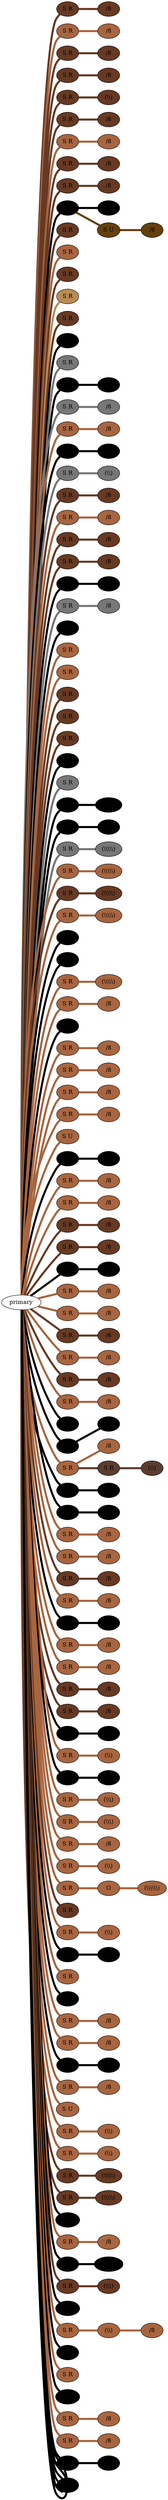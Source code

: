 graph {
 graph [rankdir=LR]
"1" [qtype="pendant_node", pendant_colors="#673923", pendant_ply="S", pendant_attach="R", pendant_length="32", label="S R", style=filled, fillcolor="#673923"]
"primary" -- "1" [qtype="pendant_link",penwidth=5,color="#673923"]
"1:0" [qtype="knot_node", knot_value="1", knot_type="E", knot_position="14.0", knot_spin="S", label="/8", style=filled, fillcolor="#673923"]
"1" -- "1:0" [qtype="knot_link",penwidth=5,color="#673923"]
"2" [qtype="pendant_node", pendant_colors="#A86540", pendant_ply="S", pendant_attach="R", pendant_length="31", label="S R", style=filled, fillcolor="#A86540"]
"primary" -- "2" [qtype="pendant_link",penwidth=5,color="#A86540"]
"2:0" [qtype="knot_node", knot_value="1", knot_type="E", knot_position="14.5", knot_spin="S", label="/8", style=filled, fillcolor="#A86540"]
"2" -- "2:0" [qtype="knot_link",penwidth=5,color="#A86540"]
"3" [qtype="pendant_node", pendant_colors="#673923", pendant_ply="S", pendant_attach="R", pendant_length="40", label="S R", style=filled, fillcolor="#673923"]
"primary" -- "3" [qtype="pendant_link",penwidth=5,color="#673923"]
"3:0" [qtype="knot_node", knot_value="1", knot_type="E", knot_position="14.5", knot_spin="S", label="/8", style=filled, fillcolor="#673923"]
"3" -- "3:0" [qtype="knot_link",penwidth=5,color="#673923"]
"4" [qtype="pendant_node", pendant_colors="#673923", pendant_ply="S", pendant_attach="R", pendant_length="33", label="S R", style=filled, fillcolor="#673923"]
"primary" -- "4" [qtype="pendant_link",penwidth=5,color="#673923"]
"4:0" [qtype="knot_node", knot_value="1", knot_type="E", knot_position="14.5", knot_spin="S", label="/8", style=filled, fillcolor="#673923"]
"4" -- "4:0" [qtype="knot_link",penwidth=5,color="#673923"]
"5" [qtype="pendant_node", pendant_colors="#673923,#575E4E", pendant_ply="S", pendant_attach="R", pendant_length="36", label="S R", style=filled, fillcolor="#673923"]
"primary" -- "5" [qtype="pendant_link",penwidth=5,color="#673923"]
"5:0" [qtype="knot_node", knot_value="2", knot_type="L", knot_position="13.0", knot_spin="Z", label="(\\\\)", style=filled, fillcolor="#673923"]
"5" -- "5:0" [qtype="knot_link",penwidth=5,color="#673923"]
"6" [qtype="pendant_node", pendant_colors="#673923", pendant_ply="S", pendant_attach="R", pendant_length="26", label="S R", style=filled, fillcolor="#673923"]
"primary" -- "6" [qtype="pendant_link",penwidth=5,color="#673923"]
"6:0" [qtype="knot_node", knot_value="1", knot_type="E", knot_position="14.0", knot_spin="S", label="/8", style=filled, fillcolor="#673923"]
"6" -- "6:0" [qtype="knot_link",penwidth=5,color="#673923"]
"7" [qtype="pendant_node", pendant_colors="#A86540", pendant_ply="S", pendant_attach="R", pendant_length="34", label="S R", style=filled, fillcolor="#A86540"]
"primary" -- "7" [qtype="pendant_link",penwidth=5,color="#A86540"]
"7:0" [qtype="knot_node", knot_value="1", knot_type="E", knot_position="14.0", knot_spin="S", label="/8", style=filled, fillcolor="#A86540"]
"7" -- "7:0" [qtype="knot_link",penwidth=5,color="#A86540"]
"8" [qtype="pendant_node", pendant_colors="#673923", pendant_ply="S", pendant_attach="R", pendant_length="45", label="S R", style=filled, fillcolor="#673923"]
"primary" -- "8" [qtype="pendant_link",penwidth=5,color="#673923"]
"8:0" [qtype="knot_node", knot_value="1", knot_type="E", knot_position="14.5", knot_spin="S", label="/8", style=filled, fillcolor="#673923"]
"8" -- "8:0" [qtype="knot_link",penwidth=5,color="#673923"]
"9" [qtype="pendant_node", pendant_colors="#673923", pendant_ply="S", pendant_attach="R", pendant_length="33", label="S R", style=filled, fillcolor="#673923"]
"primary" -- "9" [qtype="pendant_link",penwidth=5,color="#673923"]
"9:0" [qtype="knot_node", knot_value="1", knot_type="E", knot_position="15.0", knot_spin="S", label="/8", style=filled, fillcolor="#673923"]
"9" -- "9:0" [qtype="knot_link",penwidth=5,color="#673923"]
"10" [qtype="pendant_node", pendant_colors="#000000,#777777", pendant_ply="S", pendant_attach="R", pendant_length="46", label="S R", style=filled, fillcolor="#000000"]
"primary" -- "10" [qtype="pendant_link",penwidth=5,color="#000000"]
"10:0" [qtype="knot_node", knot_value="3", knot_type="L", knot_position="16.5", knot_spin="Z", label="(\\\\\\)", style=filled, fillcolor="#000000"]
"10" -- "10:0" [qtype="knot_link",penwidth=5,color="#000000"]
"10s1" [qtype="pendant_node", pendant_colors="#64400F", pendant_ply="S", pendant_attach="U", pendant_length="24", label="S U", style=filled, fillcolor="#64400F"]
"10" -- "10s1" [qtype="pendant_link",penwidth=5,color="#64400F"]
"10s1:0" [qtype="knot_node", knot_value="1", knot_type="E", knot_position="5.0", knot_spin="S", label="/8", style=filled, fillcolor="#64400F"]
"10s1" -- "10s1:0" [qtype="knot_link",penwidth=5,color="#64400F"]
"11" [qtype="pendant_node", pendant_colors="#673923", pendant_ply="S", pendant_attach="R", pendant_length="39", label="S R", style=filled, fillcolor="#673923"]
"primary" -- "11" [qtype="pendant_link",penwidth=5,color="#673923"]
"12" [qtype="pendant_node", pendant_colors="#A86540", pendant_ply="S", pendant_attach="R", pendant_length="33", label="S R", style=filled, fillcolor="#A86540"]
"primary" -- "12" [qtype="pendant_link",penwidth=5,color="#A86540"]
"13" [qtype="pendant_node", pendant_colors="#673923", pendant_ply="S", pendant_attach="R", pendant_length="38", label="S R", style=filled, fillcolor="#673923"]
"primary" -- "13" [qtype="pendant_link",penwidth=5,color="#673923"]
"14" [qtype="pendant_node", pendant_colors="#BB8B54", pendant_ply="S", pendant_attach="R", pendant_length="34", label="S R", style=filled, fillcolor="#BB8B54"]
"primary" -- "14" [qtype="pendant_link",penwidth=5,color="#BB8B54"]
"15" [qtype="pendant_node", pendant_colors="#673923,#A86540", pendant_ply="S", pendant_attach="R", pendant_length="36", label="S R", style=filled, fillcolor="#673923"]
"primary" -- "15" [qtype="pendant_link",penwidth=5,color="#673923"]
"16" [qtype="pendant_node", pendant_colors="#000000,#673923", pendant_ply="S", pendant_attach="R", pendant_length="37", label="S R", style=filled, fillcolor="#000000"]
"primary" -- "16" [qtype="pendant_link",penwidth=5,color="#000000"]
"17" [qtype="pendant_node", pendant_colors="#777777,#000000", pendant_ply="S", pendant_attach="R", pendant_length="28", label="S R", style=filled, fillcolor="#777777"]
"primary" -- "17" [qtype="pendant_link",penwidth=5,color="#777777"]
"18" [qtype="pendant_node", pendant_colors="#000000,#673923", pendant_ply="S", pendant_attach="R", pendant_length="36", label="S R", style=filled, fillcolor="#000000"]
"primary" -- "18" [qtype="pendant_link",penwidth=5,color="#000000"]
"18:0" [qtype="knot_node", knot_value="1", knot_type="E", knot_position="15.0", knot_spin="S", label="/8", style=filled, fillcolor="#000000"]
"18" -- "18:0" [qtype="knot_link",penwidth=5,color="#000000"]
"19" [qtype="pendant_node", pendant_colors="#777777,#000000", pendant_ply="S", pendant_attach="R", pendant_length="26", label="S R", style=filled, fillcolor="#777777"]
"primary" -- "19" [qtype="pendant_link",penwidth=5,color="#777777"]
"19:0" [qtype="knot_node", knot_value="1", knot_type="E", knot_position="14.0", knot_spin="S", label="/8", style=filled, fillcolor="#777777"]
"19" -- "19:0" [qtype="knot_link",penwidth=5,color="#777777"]
"20" [qtype="pendant_node", pendant_colors="#A86540,#777777", pendant_ply="S", pendant_attach="R", pendant_length="25", label="S R", style=filled, fillcolor="#A86540"]
"primary" -- "20" [qtype="pendant_link",penwidth=5,color="#A86540"]
"20:0" [qtype="knot_node", knot_value="1", knot_type="E", knot_position="14.5", knot_spin="S", label="/8", style=filled, fillcolor="#A86540"]
"20" -- "20:0" [qtype="knot_link",penwidth=5,color="#A86540"]
"21" [qtype="pendant_node", pendant_colors="#000000,#673923", pendant_ply="S", pendant_attach="R", pendant_length="36", label="S R", style=filled, fillcolor="#000000"]
"primary" -- "21" [qtype="pendant_link",penwidth=5,color="#000000"]
"21:0" [qtype="knot_node", knot_value="3", knot_type="L", knot_position="15.0", knot_spin="Z", label="(\\\\\\)", style=filled, fillcolor="#000000"]
"21" -- "21:0" [qtype="knot_link",penwidth=5,color="#000000"]
"22" [qtype="pendant_node", pendant_colors="#777777,#000000", pendant_ply="S", pendant_attach="R", pendant_length="19", label="S R", style=filled, fillcolor="#777777"]
"primary" -- "22" [qtype="pendant_link",penwidth=5,color="#777777"]
"22:0" [qtype="knot_node", knot_value="2", knot_type="L", knot_position="12.5", knot_spin="Z", label="(\\\\)", style=filled, fillcolor="#777777"]
"22" -- "22:0" [qtype="knot_link",penwidth=5,color="#777777"]
"23" [qtype="pendant_node", pendant_colors="#673923", pendant_ply="S", pendant_attach="R", pendant_length="33", label="S R", style=filled, fillcolor="#673923"]
"primary" -- "23" [qtype="pendant_link",penwidth=5,color="#673923"]
"23:0" [qtype="knot_node", knot_value="1", knot_type="E", knot_position="13.5", knot_spin="S", label="/8", style=filled, fillcolor="#673923"]
"23" -- "23:0" [qtype="knot_link",penwidth=5,color="#673923"]
"24" [qtype="pendant_node", pendant_colors="#A86540", pendant_ply="S", pendant_attach="R", pendant_length="32", label="S R", style=filled, fillcolor="#A86540"]
"primary" -- "24" [qtype="pendant_link",penwidth=5,color="#A86540"]
"24:0" [qtype="knot_node", knot_value="1", knot_type="E", knot_position="13.5", knot_spin="S", label="/8", style=filled, fillcolor="#A86540"]
"24" -- "24:0" [qtype="knot_link",penwidth=5,color="#A86540"]
"25" [qtype="pendant_node", pendant_colors="#673923", pendant_ply="S", pendant_attach="R", pendant_length="22", label="S R", style=filled, fillcolor="#673923"]
"primary" -- "25" [qtype="pendant_link",penwidth=5,color="#673923"]
"25:0" [qtype="knot_node", knot_value="1", knot_type="E", knot_position="13.5", knot_spin="S", label="/8", style=filled, fillcolor="#673923"]
"25" -- "25:0" [qtype="knot_link",penwidth=5,color="#673923"]
"26" [qtype="pendant_node", pendant_colors="#673923", pendant_ply="S", pendant_attach="R", pendant_length="31", label="S R", style=filled, fillcolor="#673923"]
"primary" -- "26" [qtype="pendant_link",penwidth=5,color="#673923"]
"26:0" [qtype="knot_node", knot_value="1", knot_type="E", knot_position="13.0", knot_spin="S", label="/8", style=filled, fillcolor="#673923"]
"26" -- "26:0" [qtype="knot_link",penwidth=5,color="#673923"]
"27" [qtype="pendant_node", pendant_colors="#000000,#673923", pendant_ply="S", pendant_attach="R", pendant_length="33", label="S R", style=filled, fillcolor="#000000"]
"primary" -- "27" [qtype="pendant_link",penwidth=5,color="#000000"]
"27:0" [qtype="knot_node", knot_value="3", knot_type="L", knot_position="13.5", knot_spin="Z", label="(\\\\\\)", style=filled, fillcolor="#000000"]
"27" -- "27:0" [qtype="knot_link",penwidth=5,color="#000000"]
"28" [qtype="pendant_node", pendant_colors="#777777,#000000", pendant_ply="S", pendant_attach="R", pendant_length="22", label="S R", style=filled, fillcolor="#777777"]
"primary" -- "28" [qtype="pendant_link",penwidth=5,color="#777777"]
"28:0" [qtype="knot_node", knot_value="1", knot_type="E", knot_position="13.0", knot_spin="S", label="/8", style=filled, fillcolor="#777777"]
"28" -- "28:0" [qtype="knot_link",penwidth=5,color="#777777"]
"29" [qtype="pendant_node", pendant_colors="#000000", pendant_ply="S", pendant_attach="R", pendant_length="9", label="S R", style=filled, fillcolor="#000000"]
"primary" -- "29" [qtype="pendant_link",penwidth=5,color="#000000"]
"30" [qtype="pendant_node", pendant_colors="#A86540", pendant_ply="S", pendant_attach="R", pendant_length="24", label="S R", style=filled, fillcolor="#A86540"]
"primary" -- "30" [qtype="pendant_link",penwidth=5,color="#A86540"]
"31" [qtype="pendant_node", pendant_colors="#A86540", pendant_ply="S", pendant_attach="R", pendant_length="24", label="S R", style=filled, fillcolor="#A86540"]
"primary" -- "31" [qtype="pendant_link",penwidth=5,color="#A86540"]
"32" [qtype="pendant_node", pendant_colors="#673923", pendant_ply="S", pendant_attach="R", pendant_length="26", label="S R", style=filled, fillcolor="#673923"]
"primary" -- "32" [qtype="pendant_link",penwidth=5,color="#673923"]
"33" [qtype="pendant_node", pendant_colors="#673923", pendant_ply="S", pendant_attach="R", pendant_length="26", label="S R", style=filled, fillcolor="#673923"]
"primary" -- "33" [qtype="pendant_link",penwidth=5,color="#673923"]
"34" [qtype="pendant_node", pendant_colors="#673923,#777777", pendant_ply="S", pendant_attach="R", pendant_length="32", label="S R", style=filled, fillcolor="#673923"]
"primary" -- "34" [qtype="pendant_link",penwidth=5,color="#673923"]
"35" [qtype="pendant_node", pendant_colors="#000000,#673923", pendant_ply="S", pendant_attach="R", pendant_length="29", label="S R", style=filled, fillcolor="#000000"]
"primary" -- "35" [qtype="pendant_link",penwidth=5,color="#000000"]
"36" [qtype="pendant_node", pendant_colors="#777777,#000000", pendant_ply="S", pendant_attach="R", pendant_length="26", label="S R", style=filled, fillcolor="#777777"]
"primary" -- "36" [qtype="pendant_link",penwidth=5,color="#777777"]
"37" [qtype="pendant_node", pendant_colors="#000000", pendant_ply="S", pendant_attach="R", pendant_length="12", label="S R", style=filled, fillcolor="#000000"]
"primary" -- "37" [qtype="pendant_link",penwidth=5,color="#000000"]
"37:0" [qtype="knot_node", knot_value="5", knot_type="L", knot_position="7.5", knot_spin="Z", label="(\\\\\\\\\\)", style=filled, fillcolor="#000000"]
"37" -- "37:0" [qtype="knot_link",penwidth=5,color="#000000"]
"38" [qtype="pendant_node", pendant_colors="#000000", pendant_ply="S", pendant_attach="R", pendant_length="31", label="S R", style=filled, fillcolor="#000000"]
"primary" -- "38" [qtype="pendant_link",penwidth=5,color="#000000"]
"38:0" [qtype="knot_node", knot_value="1", knot_type="E", knot_position="9.5", knot_spin="S", label="/8", style=filled, fillcolor="#000000"]
"38" -- "38:0" [qtype="knot_link",penwidth=5,color="#000000"]
"39" [qtype="pendant_node", pendant_colors="#777777,#000000", pendant_ply="S", pendant_attach="R", pendant_length="24", label="S R", style=filled, fillcolor="#777777"]
"primary" -- "39" [qtype="pendant_link",penwidth=5,color="#777777"]
"39:0" [qtype="knot_node", knot_value="5", knot_type="L", knot_position="7.5", knot_spin="Z", label="(\\\\\\\\\\)", style=filled, fillcolor="#777777"]
"39" -- "39:0" [qtype="knot_link",penwidth=5,color="#777777"]
"40" [qtype="pendant_node", pendant_colors="#A86540,#777777", pendant_ply="S", pendant_attach="R", pendant_length="16", label="S R", style=filled, fillcolor="#A86540"]
"primary" -- "40" [qtype="pendant_link",penwidth=5,color="#A86540"]
"40:0" [qtype="knot_node", knot_value="5", knot_type="L", knot_position="8.5", knot_spin="Z", label="(\\\\\\\\\\)", style=filled, fillcolor="#A86540"]
"40" -- "40:0" [qtype="knot_link",penwidth=5,color="#A86540"]
"41" [qtype="pendant_node", pendant_colors="#673923,#000000", pendant_ply="S", pendant_attach="R", pendant_length="32", label="S R", style=filled, fillcolor="#673923"]
"primary" -- "41" [qtype="pendant_link",penwidth=5,color="#673923"]
"41:0" [qtype="knot_node", knot_value="5", knot_type="L", knot_position="8.5", knot_spin="Z", label="(\\\\\\\\\\)", style=filled, fillcolor="#673923"]
"41" -- "41:0" [qtype="knot_link",penwidth=5,color="#673923"]
"42" [qtype="pendant_node", pendant_colors="#A86540,#777777", pendant_ply="S", pendant_attach="R", pendant_length="16", label="S R", style=filled, fillcolor="#A86540"]
"primary" -- "42" [qtype="pendant_link",penwidth=5,color="#A86540"]
"42:0" [qtype="knot_node", knot_value="5", knot_type="L", knot_position="8.5", knot_spin="Z", label="(\\\\\\\\\\)", style=filled, fillcolor="#A86540"]
"42" -- "42:0" [qtype="knot_link",penwidth=5,color="#A86540"]
"43" [qtype="pendant_node", pendant_colors="#000000", pendant_ply="S", pendant_attach="R", pendant_length="1", label="S R", style=filled, fillcolor="#000000"]
"primary" -- "43" [qtype="pendant_link",penwidth=5,color="#000000"]
"44" [qtype="pendant_node", pendant_colors="#000000,#673923", pendant_ply="S", pendant_attach="R", pendant_length="7", label="S R", style=filled, fillcolor="#000000"]
"primary" -- "44" [qtype="pendant_link",penwidth=5,color="#000000"]
"45" [qtype="pendant_node", pendant_colors="#A86540,#777777", pendant_ply="S", pendant_attach="R", pendant_length="40", label="S R", style=filled, fillcolor="#A86540"]
"primary" -- "45" [qtype="pendant_link",penwidth=5,color="#A86540"]
"45:0" [qtype="knot_node", knot_value="5", knot_type="L", knot_position="8.5", knot_spin="Z", label="(\\\\\\\\\\)", style=filled, fillcolor="#A86540"]
"45" -- "45:0" [qtype="knot_link",penwidth=5,color="#A86540"]
"46" [qtype="pendant_node", pendant_colors="#A86540", pendant_ply="S", pendant_attach="R", pendant_length="35", label="S R", style=filled, fillcolor="#A86540"]
"primary" -- "46" [qtype="pendant_link",penwidth=5,color="#A86540"]
"46:0" [qtype="knot_node", knot_value="1", knot_type="E", knot_position="8.5", knot_spin="S", label="/8", style=filled, fillcolor="#A86540"]
"46" -- "46:0" [qtype="knot_link",penwidth=5,color="#A86540"]
"47" [qtype="pendant_node", pendant_colors="#000000", pendant_ply="S", pendant_attach="R", pendant_length="0", label="S R", style=filled, fillcolor="#000000"]
"primary" -- "47" [qtype="pendant_link",penwidth=5,color="#000000"]
"48" [qtype="pendant_node", pendant_colors="#A86540", pendant_ply="S", pendant_attach="R", pendant_length="32", label="S R", style=filled, fillcolor="#A86540"]
"primary" -- "48" [qtype="pendant_link",penwidth=5,color="#A86540"]
"48:0" [qtype="knot_node", knot_value="1", knot_type="E", knot_position="8.0", knot_spin="S", label="/8", style=filled, fillcolor="#A86540"]
"48" -- "48:0" [qtype="knot_link",penwidth=5,color="#A86540"]
"49" [qtype="pendant_node", pendant_colors="#A86540", pendant_ply="S", pendant_attach="R", pendant_length="30", label="S R", style=filled, fillcolor="#A86540"]
"primary" -- "49" [qtype="pendant_link",penwidth=5,color="#A86540"]
"49:0" [qtype="knot_node", knot_value="1", knot_type="E", knot_position="9.5", knot_spin="S", label="/8", style=filled, fillcolor="#A86540"]
"49" -- "49:0" [qtype="knot_link",penwidth=5,color="#A86540"]
"50" [qtype="pendant_node", pendant_colors="#A86540,#777777", pendant_ply="S", pendant_attach="R", pendant_length="25", label="S R", style=filled, fillcolor="#A86540"]
"primary" -- "50" [qtype="pendant_link",penwidth=5,color="#A86540"]
"50:0" [qtype="knot_node", knot_value="1", knot_type="E", knot_position="8.0", knot_spin="S", label="/8", style=filled, fillcolor="#A86540"]
"50" -- "50:0" [qtype="knot_link",penwidth=5,color="#A86540"]
"51" [qtype="pendant_node", pendant_colors="#A86540,#777777", pendant_ply="S", pendant_attach="R", pendant_length="33", label="S R", style=filled, fillcolor="#A86540"]
"primary" -- "51" [qtype="pendant_link",penwidth=5,color="#A86540"]
"51:0" [qtype="knot_node", knot_value="1", knot_type="E", knot_position="8.5", knot_spin="S", label="/8", style=filled, fillcolor="#A86540"]
"51" -- "51:0" [qtype="knot_link",penwidth=5,color="#A86540"]
"52" [qtype="pendant_node", pendant_colors="#A86540", pendant_ply="S", pendant_attach="U", pendant_length="2", label="S U", style=filled, fillcolor="#A86540"]
"primary" -- "52" [qtype="pendant_link",penwidth=5,color="#A86540"]
"53" [qtype="pendant_node", pendant_colors="#000000,#A86540,#777777", pendant_ply="S", pendant_attach="R", pendant_length="44", label="S R", style=filled, fillcolor="#000000"]
"primary" -- "53" [qtype="pendant_link",penwidth=5,color="#000000"]
"53:0" [qtype="knot_node", knot_value="1", knot_type="S", knot_position="8.5", knot_spin="S", label="O", style=filled, fillcolor="#000000"]
"53" -- "53:0" [qtype="knot_link",penwidth=5,color="#000000"]
"54" [qtype="pendant_node", pendant_colors="#A86540", pendant_ply="S", pendant_attach="R", pendant_length="20", label="S R", style=filled, fillcolor="#A86540"]
"primary" -- "54" [qtype="pendant_link",penwidth=5,color="#A86540"]
"54:0" [qtype="knot_node", knot_value="1", knot_type="E", knot_position="9.0", knot_spin="S", label="/8", style=filled, fillcolor="#A86540"]
"54" -- "54:0" [qtype="knot_link",penwidth=5,color="#A86540"]
"55" [qtype="pendant_node", pendant_colors="#A86540", pendant_ply="S", pendant_attach="R", pendant_length="35", label="S R", style=filled, fillcolor="#A86540"]
"primary" -- "55" [qtype="pendant_link",penwidth=5,color="#A86540"]
"55:0" [qtype="knot_node", knot_value="1", knot_type="E", knot_position="8.5", knot_spin="S", label="/8", style=filled, fillcolor="#A86540"]
"55" -- "55:0" [qtype="knot_link",penwidth=5,color="#A86540"]
"56" [qtype="pendant_node", pendant_colors="#673923", pendant_ply="S", pendant_attach="R", pendant_length="44", label="S R", style=filled, fillcolor="#673923"]
"primary" -- "56" [qtype="pendant_link",penwidth=5,color="#673923"]
"56:0" [qtype="knot_node", knot_value="1", knot_type="E", knot_position="8.5", knot_spin="S", label="/8", style=filled, fillcolor="#673923"]
"56" -- "56:0" [qtype="knot_link",penwidth=5,color="#673923"]
"57" [qtype="pendant_node", pendant_colors="#673923", pendant_ply="S", pendant_attach="R", pendant_length="25", label="S R", style=filled, fillcolor="#673923"]
"primary" -- "57" [qtype="pendant_link",penwidth=5,color="#673923"]
"57:0" [qtype="knot_node", knot_value="1", knot_type="E", knot_position="9.0", knot_spin="S", label="/8", style=filled, fillcolor="#673923"]
"57" -- "57:0" [qtype="knot_link",penwidth=5,color="#673923"]
"58" [qtype="pendant_node", pendant_colors="#000000,#817066", pendant_ply="S", pendant_attach="R", pendant_length="40", label="S R", style=filled, fillcolor="#000000"]
"primary" -- "58" [qtype="pendant_link",penwidth=5,color="#000000"]
"58:0" [qtype="knot_node", knot_value="1", knot_type="E", knot_position="9.0", knot_spin="S", label="/8", style=filled, fillcolor="#000000"]
"58" -- "58:0" [qtype="knot_link",penwidth=5,color="#000000"]
"59" [qtype="pendant_node", pendant_colors="#A86540", pendant_ply="S", pendant_attach="R", pendant_length="26", label="S R", style=filled, fillcolor="#A86540"]
"primary" -- "59" [qtype="pendant_link",penwidth=5,color="#A86540"]
"59:0" [qtype="knot_node", knot_value="1", knot_type="E", knot_position="9.5", knot_spin="S", label="/8", style=filled, fillcolor="#A86540"]
"59" -- "59:0" [qtype="knot_link",penwidth=5,color="#A86540"]
"60" [qtype="pendant_node", pendant_colors="#A86540", pendant_ply="S", pendant_attach="R", pendant_length="39", label="S R", style=filled, fillcolor="#A86540"]
"primary" -- "60" [qtype="pendant_link",penwidth=5,color="#A86540"]
"60:0" [qtype="knot_node", knot_value="1", knot_type="E", knot_position="9.0", knot_spin="S", label="/8", style=filled, fillcolor="#A86540"]
"60" -- "60:0" [qtype="knot_link",penwidth=5,color="#A86540"]
"61" [qtype="pendant_node", pendant_colors="#673923", pendant_ply="S", pendant_attach="R", pendant_length="26", label="S R", style=filled, fillcolor="#673923"]
"primary" -- "61" [qtype="pendant_link",penwidth=5,color="#673923"]
"61:0" [qtype="knot_node", knot_value="1", knot_type="E", knot_position="9.0", knot_spin="S", label="/8", style=filled, fillcolor="#673923"]
"61" -- "61:0" [qtype="knot_link",penwidth=5,color="#673923"]
"62" [qtype="pendant_node", pendant_colors="#A86540", pendant_ply="S", pendant_attach="R", pendant_length="29", label="S R", style=filled, fillcolor="#A86540"]
"primary" -- "62" [qtype="pendant_link",penwidth=5,color="#A86540"]
"62:0" [qtype="knot_node", knot_value="1", knot_type="E", knot_position="9.0", knot_spin="S", label="/8", style=filled, fillcolor="#A86540"]
"62" -- "62:0" [qtype="knot_link",penwidth=5,color="#A86540"]
"63" [qtype="pendant_node", pendant_colors="#673923", pendant_ply="S", pendant_attach="R", pendant_length="21", label="S R", style=filled, fillcolor="#673923"]
"primary" -- "63" [qtype="pendant_link",penwidth=5,color="#673923"]
"63:0" [qtype="knot_node", knot_value="1", knot_type="E", knot_position="9.5", knot_spin="S", label="/8", style=filled, fillcolor="#673923"]
"63" -- "63:0" [qtype="knot_link",penwidth=5,color="#673923"]
"64" [qtype="pendant_node", pendant_colors="#A86540", pendant_ply="S", pendant_attach="R", pendant_length="43", label="S R", style=filled, fillcolor="#A86540"]
"primary" -- "64" [qtype="pendant_link",penwidth=5,color="#A86540"]
"64:0" [qtype="knot_node", knot_value="1", knot_type="E", knot_position="9.5", knot_spin="S", label="/8", style=filled, fillcolor="#A86540"]
"64" -- "64:0" [qtype="knot_link",penwidth=5,color="#A86540"]
"65" [qtype="pendant_node", pendant_colors="#000000", pendant_ply="S", pendant_attach="R", pendant_length="0", label="S R", style=filled, fillcolor="#000000"]
"primary" -- "65" [qtype="pendant_link",penwidth=5,color="#000000"]
"66" [qtype="pendant_node", pendant_colors="#000000", pendant_ply="S", pendant_attach="R", pendant_length="34", label="S R", style=filled, fillcolor="#000000"]
"primary" -- "66" [qtype="pendant_link",penwidth=5,color="#000000"]
"66:0" [qtype="knot_node", knot_value="1", knot_type="E", knot_position="11.0", knot_spin="S", label="/8", style=filled, fillcolor="#000000"]
"66" -- "66:0" [qtype="knot_link",penwidth=5,color="#000000"]
"67" [qtype="pendant_node", pendant_colors="#A86540,#777777", pendant_ply="S", pendant_attach="R", pendant_length="39", label="S R", style=filled, fillcolor="#A86540"]
"primary" -- "67" [qtype="pendant_link",penwidth=5,color="#A86540"]
"67:0" [qtype="knot_node", knot_value="1", knot_type="E", knot_position="9.5", knot_spin="S", label="/8", style=filled, fillcolor="#A86540"]
"67" -- "67:0" [qtype="knot_link",penwidth=5,color="#A86540"]
"67s1" [qtype="pendant_node", pendant_colors="#5A3D30", pendant_ply="S", pendant_attach="R", pendant_length="17", label="S R", style=filled, fillcolor="#5A3D30"]
"67" -- "67s1" [qtype="pendant_link",penwidth=5,color="#5A3D30"]
"67s1:0" [qtype="knot_node", knot_value="2", knot_type="L", knot_position="6.5", knot_spin="Z", label="(\\\\)", style=filled, fillcolor="#5A3D30"]
"67s1" -- "67s1:0" [qtype="knot_link",penwidth=5,color="#5A3D30"]
"68" [qtype="pendant_node", pendant_colors="#000000,#673923", pendant_ply="S", pendant_attach="R", pendant_length="28", label="S R", style=filled, fillcolor="#000000"]
"primary" -- "68" [qtype="pendant_link",penwidth=5,color="#000000"]
"68:0" [qtype="knot_node", knot_value="1", knot_type="E", knot_position="10.5", knot_spin="S", label="/8", style=filled, fillcolor="#000000"]
"68" -- "68:0" [qtype="knot_link",penwidth=5,color="#000000"]
"69" [qtype="pendant_node", pendant_colors="#000000,#777777", pendant_ply="S", pendant_attach="R", pendant_length="44", label="S R", style=filled, fillcolor="#000000"]
"primary" -- "69" [qtype="pendant_link",penwidth=5,color="#000000"]
"69:0" [qtype="knot_node", knot_value="1", knot_type="E", knot_position="10.5", knot_spin="S", label="/8", style=filled, fillcolor="#000000"]
"69" -- "69:0" [qtype="knot_link",penwidth=5,color="#000000"]
"70" [qtype="pendant_node", pendant_colors="#A86540", pendant_ply="S", pendant_attach="R", pendant_length="26", label="S R", style=filled, fillcolor="#A86540"]
"primary" -- "70" [qtype="pendant_link",penwidth=5,color="#A86540"]
"70:0" [qtype="knot_node", knot_value="1", knot_type="E", knot_position="10.0", knot_spin="S", label="/8", style=filled, fillcolor="#A86540"]
"70" -- "70:0" [qtype="knot_link",penwidth=5,color="#A86540"]
"71" [qtype="pendant_node", pendant_colors="#A86540", pendant_ply="S", pendant_attach="R", pendant_length="24", label="S R", style=filled, fillcolor="#A86540"]
"primary" -- "71" [qtype="pendant_link",penwidth=5,color="#A86540"]
"71:0" [qtype="knot_node", knot_value="1", knot_type="E", knot_position="10.5", knot_spin="S", label="/8", style=filled, fillcolor="#A86540"]
"71" -- "71:0" [qtype="knot_link",penwidth=5,color="#A86540"]
"72" [qtype="pendant_node", pendant_colors="#673923", pendant_ply="S", pendant_attach="R", pendant_length="36", label="S R", style=filled, fillcolor="#673923"]
"primary" -- "72" [qtype="pendant_link",penwidth=5,color="#673923"]
"72:0" [qtype="knot_node", knot_value="1", knot_type="E", knot_position="10.5", knot_spin="S", label="/8", style=filled, fillcolor="#673923"]
"72" -- "72:0" [qtype="knot_link",penwidth=5,color="#673923"]
"73" [qtype="pendant_node", pendant_colors="#A86540", pendant_ply="S", pendant_attach="R", pendant_length="26", label="S R", style=filled, fillcolor="#A86540"]
"primary" -- "73" [qtype="pendant_link",penwidth=5,color="#A86540"]
"73:0" [qtype="knot_node", knot_value="1", knot_type="E", knot_position="10.0", knot_spin="S", label="/8", style=filled, fillcolor="#A86540"]
"73" -- "73:0" [qtype="knot_link",penwidth=5,color="#A86540"]
"74" [qtype="pendant_node", pendant_colors="#000000,#817066", pendant_ply="S", pendant_attach="R", pendant_length="38", label="S R", style=filled, fillcolor="#000000"]
"primary" -- "74" [qtype="pendant_link",penwidth=5,color="#000000"]
"74:0" [qtype="knot_node", knot_value="1", knot_type="E", knot_position="9.5", knot_spin="S", label="/8", style=filled, fillcolor="#000000"]
"74" -- "74:0" [qtype="knot_link",penwidth=5,color="#000000"]
"75" [qtype="pendant_node", pendant_colors="#A86540", pendant_ply="S", pendant_attach="R", pendant_length="35", label="S R", style=filled, fillcolor="#A86540"]
"primary" -- "75" [qtype="pendant_link",penwidth=5,color="#A86540"]
"75:0" [qtype="knot_node", knot_value="1", knot_type="E", knot_position="10.5", knot_spin="S", label="/8", style=filled, fillcolor="#A86540"]
"75" -- "75:0" [qtype="knot_link",penwidth=5,color="#A86540"]
"76" [qtype="pendant_node", pendant_colors="#A86540", pendant_ply="S", pendant_attach="R", pendant_length="31", label="S R", style=filled, fillcolor="#A86540"]
"primary" -- "76" [qtype="pendant_link",penwidth=5,color="#A86540"]
"76:0" [qtype="knot_node", knot_value="1", knot_type="E", knot_position="10.5", knot_spin="S", label="/8", style=filled, fillcolor="#A86540"]
"76" -- "76:0" [qtype="knot_link",penwidth=5,color="#A86540"]
"77" [qtype="pendant_node", pendant_colors="#673923", pendant_ply="S", pendant_attach="R", pendant_length="27", label="S R", style=filled, fillcolor="#673923"]
"primary" -- "77" [qtype="pendant_link",penwidth=5,color="#673923"]
"77:0" [qtype="knot_node", knot_value="1", knot_type="E", knot_position="10.5", knot_spin="S", label="/8", style=filled, fillcolor="#673923"]
"77" -- "77:0" [qtype="knot_link",penwidth=5,color="#673923"]
"78" [qtype="pendant_node", pendant_colors="#673923", pendant_ply="S", pendant_attach="R", pendant_length="27", label="S R", style=filled, fillcolor="#673923"]
"primary" -- "78" [qtype="pendant_link",penwidth=5,color="#673923"]
"78:0" [qtype="knot_node", knot_value="1", knot_type="E", knot_position="10.5", knot_spin="S", label="/8", style=filled, fillcolor="#673923"]
"78" -- "78:0" [qtype="knot_link",penwidth=5,color="#673923"]
"79" [qtype="pendant_node", pendant_colors="#000000", pendant_ply="S", pendant_attach="R", pendant_length="36", label="S R", style=filled, fillcolor="#000000"]
"primary" -- "79" [qtype="pendant_link",penwidth=5,color="#000000"]
"79:0" [qtype="knot_node", knot_value="2", knot_type="L", knot_position="10.5", knot_spin="Z", label="(\\\\)", style=filled, fillcolor="#000000"]
"79" -- "79:0" [qtype="knot_link",penwidth=5,color="#000000"]
"80" [qtype="pendant_node", pendant_colors="#A86540,#777777", pendant_ply="S", pendant_attach="R", pendant_length="41", label="S R", style=filled, fillcolor="#A86540"]
"primary" -- "80" [qtype="pendant_link",penwidth=5,color="#A86540"]
"80:0" [qtype="knot_node", knot_value="2", knot_type="L", knot_position="9.5", knot_spin="Z", label="(\\\\)", style=filled, fillcolor="#A86540"]
"80" -- "80:0" [qtype="knot_link",penwidth=5,color="#A86540"]
"81" [qtype="pendant_node", pendant_colors="#000000,#673923", pendant_ply="S", pendant_attach="R", pendant_length="41", label="S R", style=filled, fillcolor="#000000"]
"primary" -- "81" [qtype="pendant_link",penwidth=5,color="#000000"]
"81:0" [qtype="knot_node", knot_value="2", knot_type="L", knot_position="10.5", knot_spin="Z", label="(\\\\)", style=filled, fillcolor="#000000"]
"81" -- "81:0" [qtype="knot_link",penwidth=5,color="#000000"]
"82" [qtype="pendant_node", pendant_colors="#A86540,#777777", pendant_ply="S", pendant_attach="R", pendant_length="35", label="S R", style=filled, fillcolor="#A86540"]
"primary" -- "82" [qtype="pendant_link",penwidth=5,color="#A86540"]
"82:0" [qtype="knot_node", knot_value="3", knot_type="L", knot_position="8.5", knot_spin="Z", label="(\\\\\\)", style=filled, fillcolor="#A86540"]
"82" -- "82:0" [qtype="knot_link",penwidth=5,color="#A86540"]
"83" [qtype="pendant_node", pendant_colors="#A86540,#000000", pendant_ply="S", pendant_attach="R", pendant_length="42", label="S R", style=filled, fillcolor="#A86540"]
"primary" -- "83" [qtype="pendant_link",penwidth=5,color="#A86540"]
"83:0" [qtype="knot_node", knot_value="3", knot_type="L", knot_position="10.5", knot_spin="Z", label="(\\\\\\)", style=filled, fillcolor="#A86540"]
"83" -- "83:0" [qtype="knot_link",penwidth=5,color="#A86540"]
"84" [qtype="pendant_node", pendant_colors="#A86540,#777777", pendant_ply="S", pendant_attach="R", pendant_length="26", label="S R", style=filled, fillcolor="#A86540"]
"primary" -- "84" [qtype="pendant_link",penwidth=5,color="#A86540"]
"84:0" [qtype="knot_node", knot_value="1", knot_type="E", knot_position="11.0", knot_spin="S", label="/8", style=filled, fillcolor="#A86540"]
"84" -- "84:0" [qtype="knot_link",penwidth=5,color="#A86540"]
"85" [qtype="pendant_node", pendant_colors="#A86540,#777777", pendant_ply="S", pendant_attach="R", pendant_length="32", label="S R", style=filled, fillcolor="#A86540"]
"primary" -- "85" [qtype="pendant_link",penwidth=5,color="#A86540"]
"85:0" [qtype="knot_node", knot_value="2", knot_type="L", knot_position="10.5", knot_spin="Z", label="(\\\\)", style=filled, fillcolor="#A86540"]
"85" -- "85:0" [qtype="knot_link",penwidth=5,color="#A86540"]
"86" [qtype="pendant_node", pendant_colors="#A86540,#000000", pendant_ply="S", pendant_attach="R", pendant_length="40", label="S R", style=filled, fillcolor="#A86540"]
"primary" -- "86" [qtype="pendant_link",penwidth=5,color="#A86540"]
"86:0" [qtype="knot_node", knot_value="1", knot_type="S", knot_position="6.0", knot_spin="Z", label="O", style=filled, fillcolor="#A86540"]
"86" -- "86:0" [qtype="knot_link",penwidth=5,color="#A86540"]
"86:1" [qtype="knot_node", knot_value="6", knot_type="L", knot_position="10.5", knot_spin="Z", label="(\\\\\\\\\\\\)", style=filled, fillcolor="#A86540"]
"86:0" -- "86:1" [qtype="knot_link",penwidth=5,color="#A86540"]
"87" [qtype="pendant_node", pendant_colors="#673923,#A86540", pendant_ply="S", pendant_attach="R", pendant_length="34", label="S R", style=filled, fillcolor="#673923"]
"primary" -- "87" [qtype="pendant_link",penwidth=5,color="#673923"]
"88" [qtype="pendant_node", pendant_colors="#A86540,#777777", pendant_ply="S", pendant_attach="R", pendant_length="33", label="S R", style=filled, fillcolor="#A86540"]
"primary" -- "88" [qtype="pendant_link",penwidth=5,color="#A86540"]
"88:0" [qtype="knot_node", knot_value="2", knot_type="L", knot_position="10.5", knot_spin="Z", label="(\\\\)", style=filled, fillcolor="#A86540"]
"88" -- "88:0" [qtype="knot_link",penwidth=5,color="#A86540"]
"89" [qtype="pendant_node", pendant_colors="#000000,#673923", pendant_ply="S", pendant_attach="R", pendant_length="42", label="S R", style=filled, fillcolor="#000000"]
"primary" -- "89" [qtype="pendant_link",penwidth=5,color="#000000"]
"89:0" [qtype="knot_node", knot_value="3", knot_type="L", knot_position="12.0", knot_spin="Z", label="(\\\\\\)", style=filled, fillcolor="#000000"]
"89" -- "89:0" [qtype="knot_link",penwidth=5,color="#000000"]
"90" [qtype="pendant_node", pendant_colors="#A86540", pendant_ply="S", pendant_attach="R", pendant_length="2", label="S R", style=filled, fillcolor="#A86540"]
"primary" -- "90" [qtype="pendant_link",penwidth=5,color="#A86540"]
"91" [qtype="pendant_node", pendant_colors="#000000", pendant_ply="S", pendant_attach="R", pendant_length="0", label="S R", style=filled, fillcolor="#000000"]
"primary" -- "91" [qtype="pendant_link",penwidth=5,color="#000000"]
"92" [qtype="pendant_node", pendant_colors="#A86540", pendant_ply="S", pendant_attach="R", pendant_length="31", label="S R", style=filled, fillcolor="#A86540"]
"primary" -- "92" [qtype="pendant_link",penwidth=5,color="#A86540"]
"92:0" [qtype="knot_node", knot_value="1", knot_type="E", knot_position="13.0", knot_spin="S", label="/8", style=filled, fillcolor="#A86540"]
"92" -- "92:0" [qtype="knot_link",penwidth=5,color="#A86540"]
"93" [qtype="pendant_node", pendant_colors="#A86540", pendant_ply="S", pendant_attach="R", pendant_length="25", label="S R", style=filled, fillcolor="#A86540"]
"primary" -- "93" [qtype="pendant_link",penwidth=5,color="#A86540"]
"93:0" [qtype="knot_node", knot_value="1", knot_type="E", knot_position="12.5", knot_spin="S", label="/8", style=filled, fillcolor="#A86540"]
"93" -- "93:0" [qtype="knot_link",penwidth=5,color="#A86540"]
"94" [qtype="pendant_node", pendant_colors="#000000,#673923", pendant_ply="S", pendant_attach="R", pendant_length="28", label="S R", style=filled, fillcolor="#000000"]
"primary" -- "94" [qtype="pendant_link",penwidth=5,color="#000000"]
"94:0" [qtype="knot_node", knot_value="1", knot_type="E", knot_position="13.5", knot_spin="S", label="/8", style=filled, fillcolor="#000000"]
"94" -- "94:0" [qtype="knot_link",penwidth=5,color="#000000"]
"95" [qtype="pendant_node", pendant_colors="#A86540,#777777", pendant_ply="S", pendant_attach="R", pendant_length="38", label="S R", style=filled, fillcolor="#A86540"]
"primary" -- "95" [qtype="pendant_link",penwidth=5,color="#A86540"]
"95:0" [qtype="knot_node", knot_value="1", knot_type="E", knot_position="13.0", knot_spin="S", label="/8", style=filled, fillcolor="#A86540"]
"95" -- "95:0" [qtype="knot_link",penwidth=5,color="#A86540"]
"96" [qtype="pendant_node", pendant_colors="#A86540", pendant_ply="S", pendant_attach="U", pendant_length="2", label="S U", style=filled, fillcolor="#A86540"]
"primary" -- "96" [qtype="pendant_link",penwidth=5,color="#A86540"]
"97" [qtype="pendant_node", pendant_colors="#A86540", pendant_ply="S", pendant_attach="R", pendant_length="34", label="S R", style=filled, fillcolor="#A86540"]
"primary" -- "97" [qtype="pendant_link",penwidth=5,color="#A86540"]
"97:0" [qtype="knot_node", knot_value="2", knot_type="L", knot_position="14.0", knot_spin="Z", label="(\\\\)", style=filled, fillcolor="#A86540"]
"97" -- "97:0" [qtype="knot_link",penwidth=5,color="#A86540"]
"98" [qtype="pendant_node", pendant_colors="#A86540", pendant_ply="S", pendant_attach="R", pendant_length="22", label="S R", style=filled, fillcolor="#A86540"]
"primary" -- "98" [qtype="pendant_link",penwidth=5,color="#A86540"]
"98:0" [qtype="knot_node", knot_value="2", knot_type="L", knot_position="12.5", knot_spin="Z", label="(\\\\)", style=filled, fillcolor="#A86540"]
"98" -- "98:0" [qtype="knot_link",penwidth=5,color="#A86540"]
"99" [qtype="pendant_node", pendant_colors="#673923", pendant_ply="S", pendant_attach="R", pendant_length="34", label="S R", style=filled, fillcolor="#673923"]
"primary" -- "99" [qtype="pendant_link",penwidth=5,color="#673923"]
"99:0" [qtype="knot_node", knot_value="5", knot_type="L", knot_position="12.5", knot_spin="Z", label="(\\\\\\\\\\)", style=filled, fillcolor="#673923"]
"99" -- "99:0" [qtype="knot_link",penwidth=5,color="#673923"]
"100" [qtype="pendant_node", pendant_colors="#673923", pendant_ply="S", pendant_attach="R", pendant_length="23", label="S R", style=filled, fillcolor="#673923"]
"primary" -- "100" [qtype="pendant_link",penwidth=5,color="#673923"]
"100:0" [qtype="knot_node", knot_value="5", knot_type="L", knot_position="11.5", knot_spin="Z", label="(\\\\\\\\\\)", style=filled, fillcolor="#673923"]
"100" -- "100:0" [qtype="knot_link",penwidth=5,color="#673923"]
"101" [qtype="pendant_node", pendant_colors="#000000", pendant_ply="U", pendant_attach="U", pendant_length="0", label="U U", style=filled, fillcolor="#000000"]
"primary" -- "101" [qtype="pendant_link",penwidth=5,color="#000000"]
"102" [qtype="pendant_node", pendant_colors="#A86540,#777777", pendant_ply="S", pendant_attach="R", pendant_length="21", label="S R", style=filled, fillcolor="#A86540"]
"primary" -- "102" [qtype="pendant_link",penwidth=5,color="#A86540"]
"102:0" [qtype="knot_node", knot_value="1", knot_type="E", knot_position="12.0", knot_spin="S", label="/8", style=filled, fillcolor="#A86540"]
"102" -- "102:0" [qtype="knot_link",penwidth=5,color="#A86540"]
"103" [qtype="pendant_node", pendant_colors="#000000,#673923", pendant_ply="S", pendant_attach="R", pendant_length="22", label="S R", style=filled, fillcolor="#000000"]
"primary" -- "103" [qtype="pendant_link",penwidth=5,color="#000000"]
"103:0" [qtype="knot_node", knot_value="6", knot_type="L", knot_position="12.0", knot_spin="Z", label="(\\\\\\\\\\\\)", style=filled, fillcolor="#000000"]
"103" -- "103:0" [qtype="knot_link",penwidth=5,color="#000000"]
"104" [qtype="pendant_node", pendant_colors="#673923,#777777", pendant_ply="S", pendant_attach="R", pendant_length="35", label="S R", style=filled, fillcolor="#673923"]
"primary" -- "104" [qtype="pendant_link",penwidth=5,color="#673923"]
"104:0" [qtype="knot_node", knot_value="3", knot_type="L", knot_position="12.0", knot_spin="Z", label="(\\\\\\)", style=filled, fillcolor="#673923"]
"104" -- "104:0" [qtype="knot_link",penwidth=5,color="#673923"]
"105" [qtype="pendant_node", pendant_colors="#000000", pendant_ply="U", pendant_attach="U", pendant_length="0", label="U U", style=filled, fillcolor="#000000"]
"primary" -- "105" [qtype="pendant_link",penwidth=5,color="#000000"]
"106" [qtype="pendant_node", pendant_colors="#A86540,#777777", pendant_ply="S", pendant_attach="R", pendant_length="25", label="S R", style=filled, fillcolor="#A86540"]
"primary" -- "106" [qtype="pendant_link",penwidth=5,color="#A86540"]
"106:0" [qtype="knot_node", knot_value="2", knot_type="L", knot_position="12.5", knot_spin="Z", label="(\\\\)", style=filled, fillcolor="#A86540"]
"106" -- "106:0" [qtype="knot_link",penwidth=5,color="#A86540"]
"106:1" [qtype="knot_node", knot_value="1", knot_type="E", knot_position="21.5", knot_spin="S", label="/8", style=filled, fillcolor="#A86540"]
"106:0" -- "106:1" [qtype="knot_link",penwidth=5,color="#A86540"]
"107" [qtype="pendant_node", pendant_colors="#000000", pendant_ply="S", pendant_attach="R", pendant_length="0", label="S R", style=filled, fillcolor="#000000"]
"primary" -- "107" [qtype="pendant_link",penwidth=5,color="#000000"]
"108" [qtype="pendant_node", pendant_colors="#A86540", pendant_ply="S", pendant_attach="R", pendant_length="2", label="S R", style=filled, fillcolor="#A86540"]
"primary" -- "108" [qtype="pendant_link",penwidth=5,color="#A86540"]
"109" [qtype="pendant_node", pendant_colors="#000000", pendant_ply="U", pendant_attach="U", pendant_length="0", label="U U", style=filled, fillcolor="#000000"]
"primary" -- "109" [qtype="pendant_link",penwidth=5,color="#000000"]
"110" [qtype="pendant_node", pendant_colors="#A86540", pendant_ply="S", pendant_attach="R", pendant_length="27", label="S R", style=filled, fillcolor="#A86540"]
"primary" -- "110" [qtype="pendant_link",penwidth=5,color="#A86540"]
"110:0" [qtype="knot_node", knot_value="1", knot_type="E", knot_position="11.0", knot_spin="S", label="/8", style=filled, fillcolor="#A86540"]
"110" -- "110:0" [qtype="knot_link",penwidth=5,color="#A86540"]
"111" [qtype="pendant_node", pendant_colors="#A86540,#777777", pendant_ply="S", pendant_attach="R", pendant_length="27", label="S R", style=filled, fillcolor="#A86540"]
"primary" -- "111" [qtype="pendant_link",penwidth=5,color="#A86540"]
"111:0" [qtype="knot_node", knot_value="1", knot_type="E", knot_position="12.0", knot_spin="S", label="/8", style=filled, fillcolor="#A86540"]
"111" -- "111:0" [qtype="knot_link",penwidth=5,color="#A86540"]
"112" [qtype="pendant_node", pendant_colors="#000000,#673923", pendant_ply="S", pendant_attach="R", pendant_length="13", label="S R", style=filled, fillcolor="#000000"]
"primary" -- "112" [qtype="pendant_link",penwidth=5,color="#000000"]
"112:0" [qtype="knot_node", knot_value="1", knot_type="E", knot_position="12.0", knot_spin="S", label="/8", style=filled, fillcolor="#000000"]
"112" -- "112:0" [qtype="knot_link",penwidth=5,color="#000000"]
"" [qtype="pendant_node", pendant_colors="#000000", pendant_ply="", pendant_attach="", pendant_length="", label=" ", style=filled, fillcolor="#000000"]
"primary" -- "" [qtype="pendant_link",penwidth=5,color="#000000"]
"" [qtype="pendant_node", pendant_colors="#000000", pendant_ply="", pendant_attach="", pendant_length="", label=" ", style=filled, fillcolor="#000000"]
"primary" -- "" [qtype="pendant_link",penwidth=5,color="#000000"]
"" [qtype="pendant_node", pendant_colors="#000000", pendant_ply="", pendant_attach="", pendant_length="", label=" ", style=filled, fillcolor="#000000"]
"primary" -- "" [qtype="pendant_link",penwidth=5,color="#000000"]
"" [qtype="pendant_node", pendant_colors="#000000", pendant_ply="", pendant_attach="", pendant_length="", label=" ", style=filled, fillcolor="#000000"]
"primary" -- "" [qtype="pendant_link",penwidth=5,color="#000000"]
"" [qtype="pendant_node", pendant_colors="#000000", pendant_ply="", pendant_attach="", pendant_length="", label=" ", style=filled, fillcolor="#000000"]
"primary" -- "" [qtype="pendant_link",penwidth=5,color="#000000"]
"" [qtype="pendant_node", pendant_colors="#000000", pendant_ply="", pendant_attach="", pendant_length="", label=" ", style=filled, fillcolor="#000000"]
"primary" -- "" [qtype="pendant_link",penwidth=5,color="#000000"]
}
